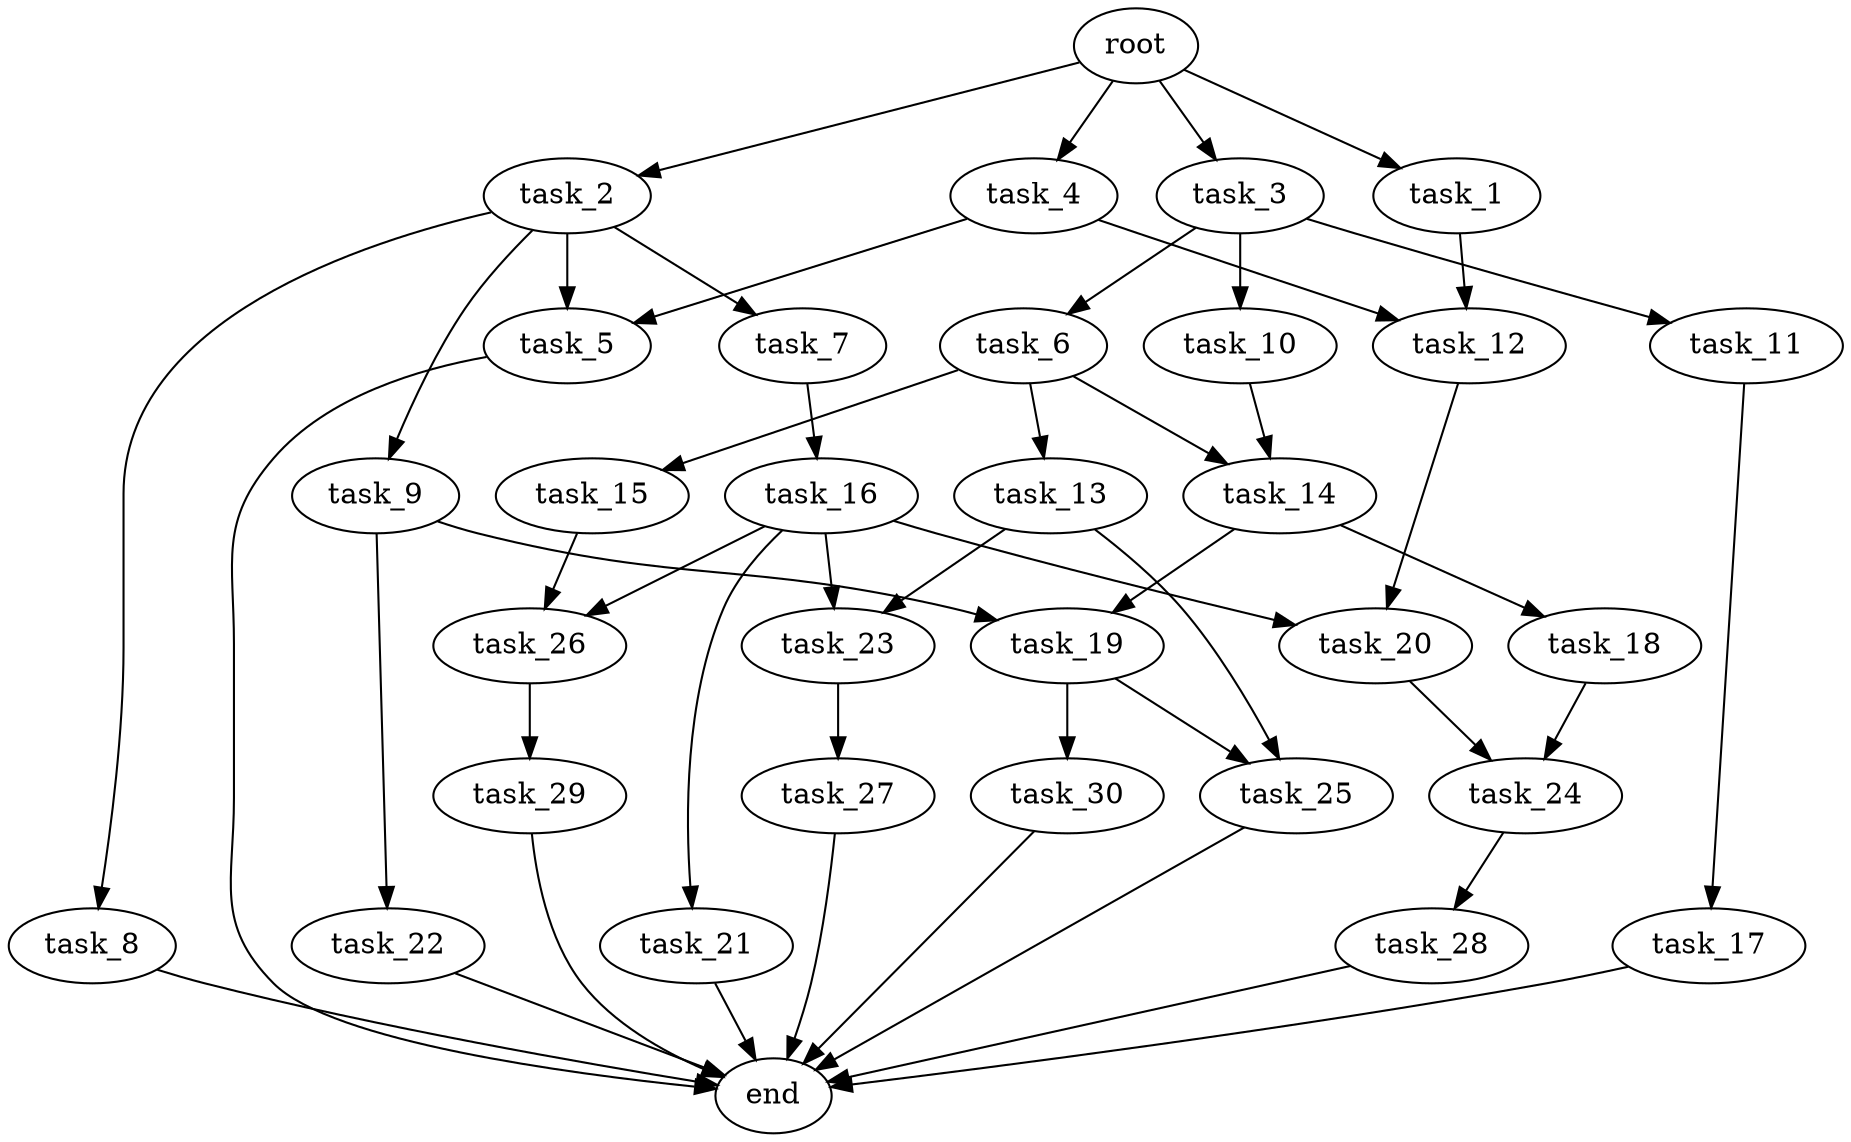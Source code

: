 digraph G {
  root [size="0.000000e+00"];
  task_1 [size="2.591288e+09"];
  task_2 [size="2.575193e+09"];
  task_3 [size="6.784200e+09"];
  task_4 [size="8.575046e+09"];
  task_5 [size="3.533997e+09"];
  task_6 [size="7.183475e+09"];
  task_7 [size="6.006188e+09"];
  task_8 [size="3.497947e+09"];
  task_9 [size="7.757139e+08"];
  task_10 [size="4.438683e+09"];
  task_11 [size="5.110844e+09"];
  task_12 [size="2.370550e+09"];
  task_13 [size="3.258565e+09"];
  task_14 [size="3.714222e+09"];
  task_15 [size="8.227107e+09"];
  task_16 [size="4.160281e+09"];
  task_17 [size="6.419228e+09"];
  task_18 [size="8.758656e+09"];
  task_19 [size="1.431652e+09"];
  task_20 [size="3.266079e+09"];
  task_21 [size="7.881856e+09"];
  task_22 [size="3.350523e+09"];
  task_23 [size="4.081967e+09"];
  task_24 [size="6.520130e+09"];
  task_25 [size="4.707380e+09"];
  task_26 [size="9.735039e+09"];
  task_27 [size="6.219542e+09"];
  task_28 [size="1.603968e+09"];
  task_29 [size="4.470612e+08"];
  task_30 [size="9.303155e+09"];
  end [size="0.000000e+00"];

  root -> task_1 [size="1.000000e-12"];
  root -> task_2 [size="1.000000e-12"];
  root -> task_3 [size="1.000000e-12"];
  root -> task_4 [size="1.000000e-12"];
  task_1 -> task_12 [size="1.185275e+08"];
  task_2 -> task_5 [size="1.766999e+08"];
  task_2 -> task_7 [size="6.006188e+08"];
  task_2 -> task_8 [size="3.497947e+08"];
  task_2 -> task_9 [size="7.757139e+07"];
  task_3 -> task_6 [size="7.183475e+08"];
  task_3 -> task_10 [size="4.438683e+08"];
  task_3 -> task_11 [size="5.110844e+08"];
  task_4 -> task_5 [size="1.766999e+08"];
  task_4 -> task_12 [size="1.185275e+08"];
  task_5 -> end [size="1.000000e-12"];
  task_6 -> task_13 [size="3.258565e+08"];
  task_6 -> task_14 [size="1.857111e+08"];
  task_6 -> task_15 [size="8.227107e+08"];
  task_7 -> task_16 [size="4.160281e+08"];
  task_8 -> end [size="1.000000e-12"];
  task_9 -> task_19 [size="7.158259e+07"];
  task_9 -> task_22 [size="3.350523e+08"];
  task_10 -> task_14 [size="1.857111e+08"];
  task_11 -> task_17 [size="6.419228e+08"];
  task_12 -> task_20 [size="1.633039e+08"];
  task_13 -> task_23 [size="2.040984e+08"];
  task_13 -> task_25 [size="2.353690e+08"];
  task_14 -> task_18 [size="8.758656e+08"];
  task_14 -> task_19 [size="7.158259e+07"];
  task_15 -> task_26 [size="4.867519e+08"];
  task_16 -> task_20 [size="1.633039e+08"];
  task_16 -> task_21 [size="7.881856e+08"];
  task_16 -> task_23 [size="2.040984e+08"];
  task_16 -> task_26 [size="4.867519e+08"];
  task_17 -> end [size="1.000000e-12"];
  task_18 -> task_24 [size="3.260065e+08"];
  task_19 -> task_25 [size="2.353690e+08"];
  task_19 -> task_30 [size="9.303155e+08"];
  task_20 -> task_24 [size="3.260065e+08"];
  task_21 -> end [size="1.000000e-12"];
  task_22 -> end [size="1.000000e-12"];
  task_23 -> task_27 [size="6.219542e+08"];
  task_24 -> task_28 [size="1.603968e+08"];
  task_25 -> end [size="1.000000e-12"];
  task_26 -> task_29 [size="4.470612e+07"];
  task_27 -> end [size="1.000000e-12"];
  task_28 -> end [size="1.000000e-12"];
  task_29 -> end [size="1.000000e-12"];
  task_30 -> end [size="1.000000e-12"];
}
